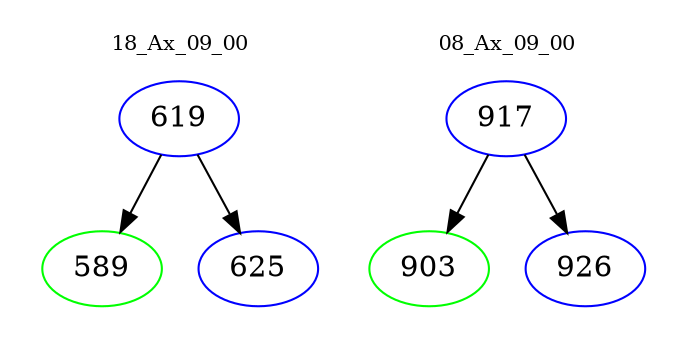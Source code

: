 digraph{
subgraph cluster_0 {
color = white
label = "18_Ax_09_00";
fontsize=10;
T0_619 [label="619", color="blue"]
T0_619 -> T0_589 [color="black"]
T0_589 [label="589", color="green"]
T0_619 -> T0_625 [color="black"]
T0_625 [label="625", color="blue"]
}
subgraph cluster_1 {
color = white
label = "08_Ax_09_00";
fontsize=10;
T1_917 [label="917", color="blue"]
T1_917 -> T1_903 [color="black"]
T1_903 [label="903", color="green"]
T1_917 -> T1_926 [color="black"]
T1_926 [label="926", color="blue"]
}
}
